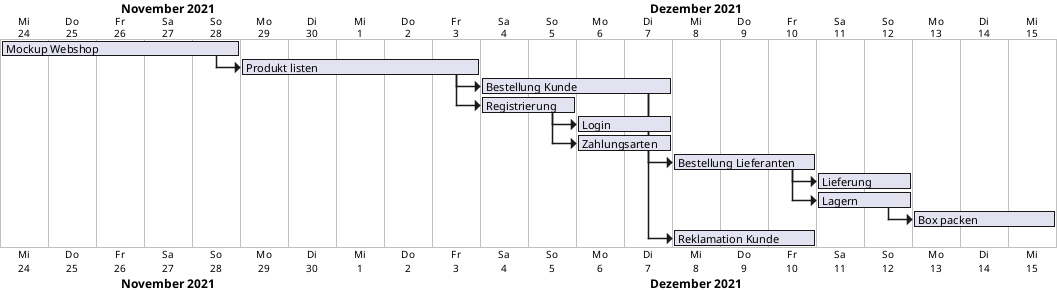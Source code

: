 @startgantt Projektplan
language de
printscale daily zoom 3
Project starts 2021-11-24
[Mockup Webshop] starts 2021-11-24
[Mockup Webshop] ends 2021-11-28
[Produkt listen] starts at [Mockup Webshop]'s end and ends 2021-12-3
[Bestellung Kunde] starts at [Produkt listen]'s end and ends 2021-12-7
[Registrierung] starts at [Produkt listen]'s end and ends at 2021-12-5
[Login] starts at [Registrierung]'s end and ends at 2021-12-7
[Zahlungsarten] starts at [Registrierung]'s end and ends at 2021-12-7
[Bestellung Lieferanten] starts at [Bestellung Kunde]'s end and ends at 2021-12-10 
[Lieferung] starts at [Bestellung Lieferanten]'s end and ends 2021-12-12
[Lagern] starts at [Bestellung Lieferanten]'s end and ends 2021-12-12
[Box packen] starts at [Lagern]'s end and ends 2021-12-15
[Reklamation Kunde] starts at [Bestellung Kunde]'s end and ends at 2021-12-10
@endgantt
